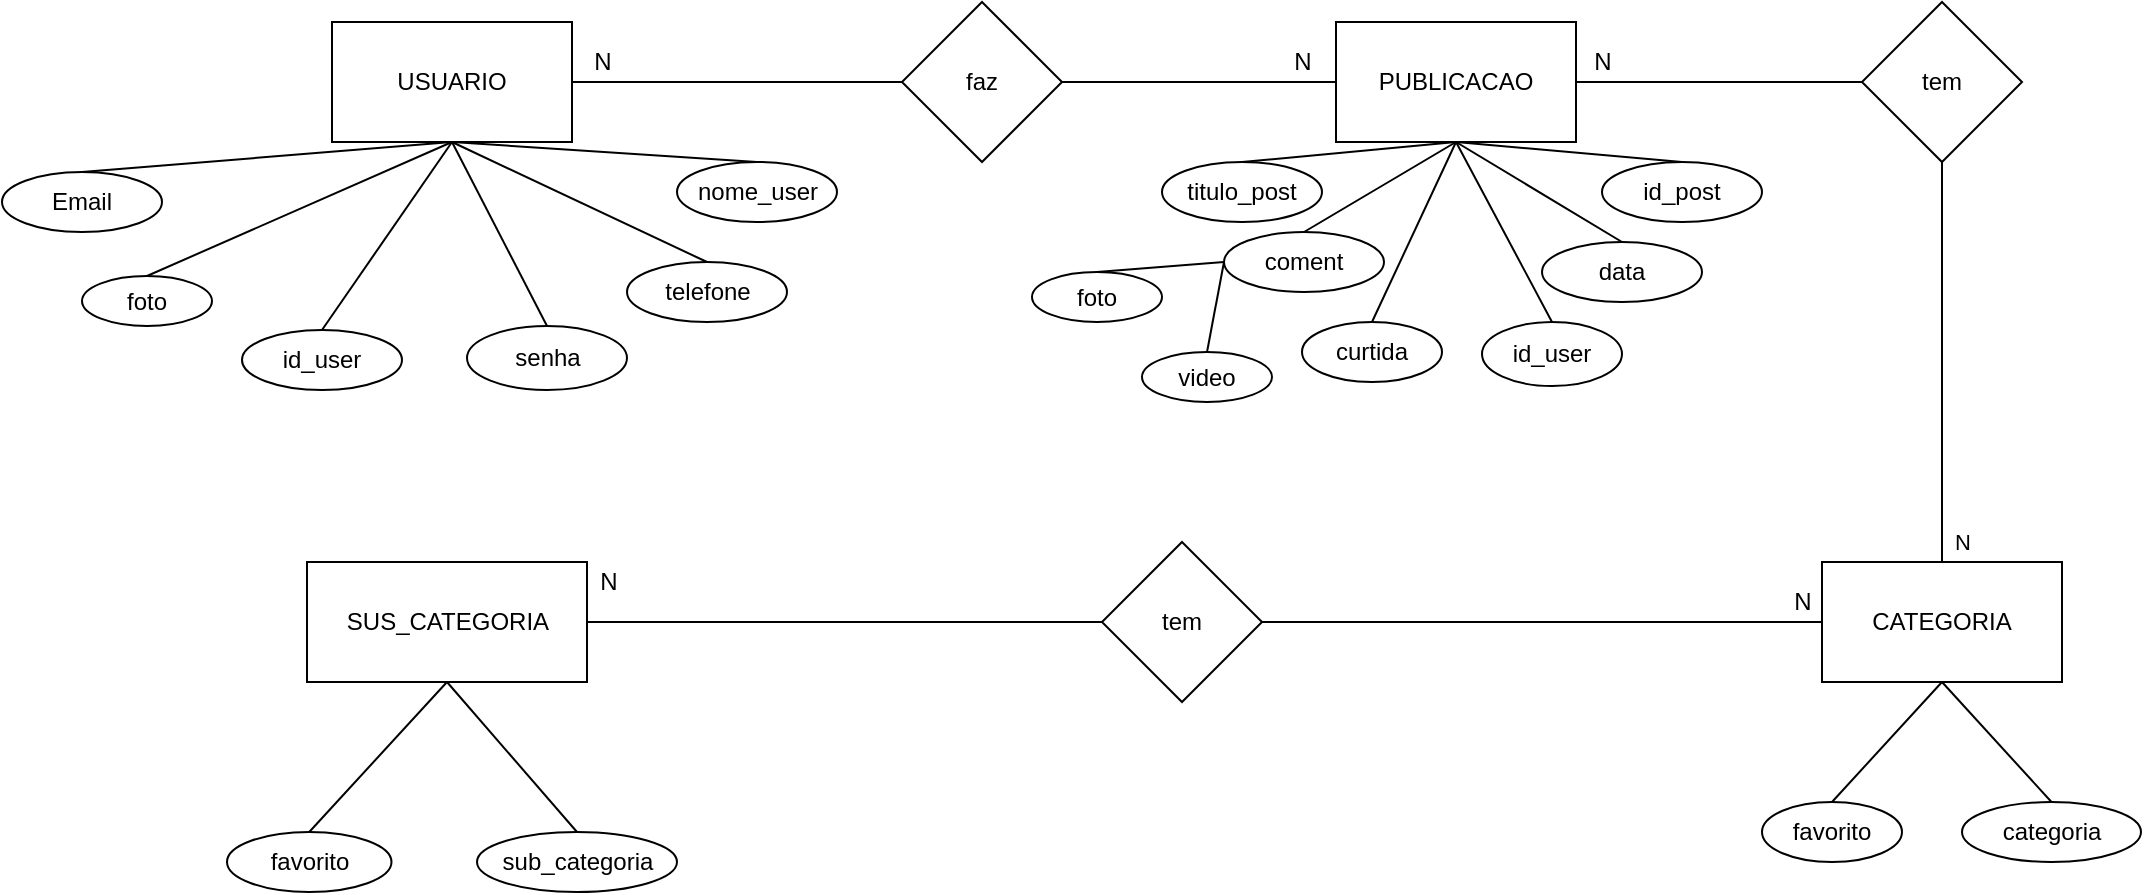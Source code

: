 <mxfile version="13.9.9" type="device"><diagram id="fcnb_KGud9U7XcYiGAUT" name="Página-1"><mxGraphModel dx="2249" dy="822" grid="1" gridSize="10" guides="1" tooltips="1" connect="1" arrows="1" fold="1" page="1" pageScale="1" pageWidth="827" pageHeight="1169" math="0" shadow="0"><root><mxCell id="0"/><mxCell id="1" parent="0"/><mxCell id="Ke-Y_hM75w6XT5huxbJl-28" value="USUARIO" style="rounded=0;whiteSpace=wrap;html=1;" parent="1" vertex="1"><mxGeometry x="75" y="50" width="120" height="60" as="geometry"/></mxCell><mxCell id="Ke-Y_hM75w6XT5huxbJl-31" value="&lt;div&gt;id_user&lt;/div&gt;" style="ellipse;whiteSpace=wrap;html=1;" parent="1" vertex="1"><mxGeometry x="30" y="204" width="80" height="30" as="geometry"/></mxCell><mxCell id="Ke-Y_hM75w6XT5huxbJl-32" value="&lt;div&gt;&lt;div&gt;&lt;div&gt;&lt;font&gt;nome_user&lt;/font&gt;&lt;br&gt;&lt;/div&gt;&lt;/div&gt;&lt;/div&gt;" style="ellipse;whiteSpace=wrap;html=1;" parent="1" vertex="1"><mxGeometry x="247.5" y="120" width="80" height="30" as="geometry"/></mxCell><mxCell id="Ke-Y_hM75w6XT5huxbJl-33" value="&lt;div&gt;&lt;div&gt;coment&lt;/div&gt;&lt;/div&gt;" style="ellipse;whiteSpace=wrap;html=1;" parent="1" vertex="1"><mxGeometry x="521" y="155" width="80" height="30" as="geometry"/></mxCell><mxCell id="Ke-Y_hM75w6XT5huxbJl-34" value="&lt;div&gt;&lt;div&gt;id_post&lt;/div&gt;&lt;/div&gt;" style="ellipse;whiteSpace=wrap;html=1;" parent="1" vertex="1"><mxGeometry x="710" y="120" width="80" height="30" as="geometry"/></mxCell><mxCell id="Ke-Y_hM75w6XT5huxbJl-43" value="&lt;div&gt;&lt;div&gt;Email&lt;/div&gt;&lt;/div&gt;" style="ellipse;whiteSpace=wrap;html=1;" parent="1" vertex="1"><mxGeometry x="-90" y="125" width="80" height="30" as="geometry"/></mxCell><mxCell id="Ke-Y_hM75w6XT5huxbJl-44" value="&lt;div&gt;&lt;div&gt;telefone&lt;/div&gt;&lt;/div&gt;" style="ellipse;whiteSpace=wrap;html=1;" parent="1" vertex="1"><mxGeometry x="222.5" y="170" width="80" height="30" as="geometry"/></mxCell><mxCell id="Ke-Y_hM75w6XT5huxbJl-45" value="&lt;div&gt;&lt;div&gt;senha&lt;/div&gt;&lt;/div&gt;" style="ellipse;whiteSpace=wrap;html=1;" parent="1" vertex="1"><mxGeometry x="142.5" y="202" width="80" height="32" as="geometry"/></mxCell><mxCell id="Ke-Y_hM75w6XT5huxbJl-46" value="&lt;div&gt;&lt;div&gt;&lt;div&gt;&lt;font&gt;titulo_post&lt;/font&gt;&lt;br&gt;&lt;/div&gt;&lt;/div&gt;&lt;/div&gt;" style="ellipse;whiteSpace=wrap;html=1;" parent="1" vertex="1"><mxGeometry x="490" y="120" width="80" height="30" as="geometry"/></mxCell><mxCell id="Ke-Y_hM75w6XT5huxbJl-47" value="&lt;div&gt;&lt;div&gt;data&lt;/div&gt;&lt;/div&gt;" style="ellipse;whiteSpace=wrap;html=1;" parent="1" vertex="1"><mxGeometry x="680" y="160" width="80" height="30" as="geometry"/></mxCell><mxCell id="Ke-Y_hM75w6XT5huxbJl-48" value="&lt;div&gt;&lt;div&gt;curtida&lt;/div&gt;&lt;/div&gt;" style="ellipse;whiteSpace=wrap;html=1;" parent="1" vertex="1"><mxGeometry x="560" y="200" width="70" height="30" as="geometry"/></mxCell><mxCell id="RFdjRmZcdAP7yZHZyPxT-1" value="faz" style="rhombus;whiteSpace=wrap;html=1;" parent="1" vertex="1"><mxGeometry x="360" y="40" width="80" height="80" as="geometry"/></mxCell><mxCell id="RFdjRmZcdAP7yZHZyPxT-2" value="" style="endArrow=none;html=1;rounded=0;exitX=1;exitY=0.5;exitDx=0;exitDy=0;entryX=0;entryY=0.5;entryDx=0;entryDy=0;" parent="1" source="Ke-Y_hM75w6XT5huxbJl-28" target="RFdjRmZcdAP7yZHZyPxT-1" edge="1"><mxGeometry width="50" height="50" relative="1" as="geometry"><mxPoint x="395" y="98" as="sourcePoint"/><mxPoint x="445" y="48" as="targetPoint"/></mxGeometry></mxCell><mxCell id="RFdjRmZcdAP7yZHZyPxT-3" value="" style="endArrow=none;html=1;rounded=0;exitX=1;exitY=0.5;exitDx=0;exitDy=0;entryX=0;entryY=0.5;entryDx=0;entryDy=0;" parent="1" source="RFdjRmZcdAP7yZHZyPxT-1" target="RFdjRmZcdAP7yZHZyPxT-18" edge="1"><mxGeometry width="50" height="50" relative="1" as="geometry"><mxPoint x="205" y="90" as="sourcePoint"/><mxPoint x="550" y="70" as="targetPoint"/><Array as="points"><mxPoint x="490" y="80"/></Array></mxGeometry></mxCell><mxCell id="RFdjRmZcdAP7yZHZyPxT-4" value="" style="endArrow=none;html=1;rounded=0;entryX=0.5;entryY=0;entryDx=0;entryDy=0;" parent="1" target="Ke-Y_hM75w6XT5huxbJl-31" edge="1"><mxGeometry width="50" height="50" relative="1" as="geometry"><mxPoint x="135" y="110" as="sourcePoint"/><mxPoint x="335" y="90" as="targetPoint"/></mxGeometry></mxCell><mxCell id="RFdjRmZcdAP7yZHZyPxT-5" value="" style="endArrow=none;html=1;rounded=0;exitX=0.5;exitY=1;exitDx=0;exitDy=0;entryX=0.5;entryY=0;entryDx=0;entryDy=0;" parent="1" source="Ke-Y_hM75w6XT5huxbJl-28" target="Ke-Y_hM75w6XT5huxbJl-32" edge="1"><mxGeometry width="50" height="50" relative="1" as="geometry"><mxPoint x="145" y="120" as="sourcePoint"/><mxPoint x="60" y="148" as="targetPoint"/></mxGeometry></mxCell><mxCell id="RFdjRmZcdAP7yZHZyPxT-6" value="" style="endArrow=none;html=1;rounded=0;entryX=0.5;entryY=0;entryDx=0;entryDy=0;exitX=0.5;exitY=1;exitDx=0;exitDy=0;" parent="1" source="Ke-Y_hM75w6XT5huxbJl-28" target="Ke-Y_hM75w6XT5huxbJl-43" edge="1"><mxGeometry width="50" height="50" relative="1" as="geometry"><mxPoint x="130" y="120" as="sourcePoint"/><mxPoint x="70" y="158" as="targetPoint"/></mxGeometry></mxCell><mxCell id="RFdjRmZcdAP7yZHZyPxT-7" value="" style="endArrow=none;html=1;rounded=0;exitX=0.5;exitY=0;exitDx=0;exitDy=0;entryX=0.5;entryY=1;entryDx=0;entryDy=0;" parent="1" source="Ke-Y_hM75w6XT5huxbJl-45" target="Ke-Y_hM75w6XT5huxbJl-28" edge="1"><mxGeometry width="50" height="50" relative="1" as="geometry"><mxPoint x="165" y="140" as="sourcePoint"/><mxPoint x="80" y="168" as="targetPoint"/></mxGeometry></mxCell><mxCell id="RFdjRmZcdAP7yZHZyPxT-8" value="" style="endArrow=none;html=1;rounded=0;exitX=0.5;exitY=0;exitDx=0;exitDy=0;entryX=0.5;entryY=1;entryDx=0;entryDy=0;" parent="1" source="Ke-Y_hM75w6XT5huxbJl-44" target="Ke-Y_hM75w6XT5huxbJl-28" edge="1"><mxGeometry width="50" height="50" relative="1" as="geometry"><mxPoint x="175" y="150" as="sourcePoint"/><mxPoint x="90" y="178" as="targetPoint"/></mxGeometry></mxCell><mxCell id="RFdjRmZcdAP7yZHZyPxT-9" value="" style="endArrow=none;html=1;rounded=0;exitX=0.5;exitY=0;exitDx=0;exitDy=0;entryX=0.5;entryY=1;entryDx=0;entryDy=0;" parent="1" source="Ke-Y_hM75w6XT5huxbJl-46" edge="1"><mxGeometry width="50" height="50" relative="1" as="geometry"><mxPoint x="551" y="130" as="sourcePoint"/><mxPoint x="637" y="110" as="targetPoint"/></mxGeometry></mxCell><mxCell id="RFdjRmZcdAP7yZHZyPxT-10" value="" style="endArrow=none;html=1;rounded=0;exitX=0.5;exitY=1;exitDx=0;exitDy=0;entryX=0.5;entryY=0;entryDx=0;entryDy=0;" parent="1" target="Ke-Y_hM75w6XT5huxbJl-48" edge="1"><mxGeometry width="50" height="50" relative="1" as="geometry"><mxPoint x="637" y="110" as="sourcePoint"/><mxPoint x="647" y="120" as="targetPoint"/></mxGeometry></mxCell><mxCell id="RFdjRmZcdAP7yZHZyPxT-11" value="" style="endArrow=none;html=1;rounded=0;exitX=0.5;exitY=0;exitDx=0;exitDy=0;entryX=0.5;entryY=1;entryDx=0;entryDy=0;" parent="1" source="Ke-Y_hM75w6XT5huxbJl-33" edge="1"><mxGeometry width="50" height="50" relative="1" as="geometry"><mxPoint x="595" y="158" as="sourcePoint"/><mxPoint x="637" y="110" as="targetPoint"/></mxGeometry></mxCell><mxCell id="RFdjRmZcdAP7yZHZyPxT-12" value="" style="endArrow=none;html=1;rounded=0;exitX=0.5;exitY=1;exitDx=0;exitDy=0;entryX=0.5;entryY=0;entryDx=0;entryDy=0;" parent="1" target="Ke-Y_hM75w6XT5huxbJl-47" edge="1"><mxGeometry width="50" height="50" relative="1" as="geometry"><mxPoint x="637" y="110" as="sourcePoint"/><mxPoint x="667" y="140" as="targetPoint"/></mxGeometry></mxCell><mxCell id="RFdjRmZcdAP7yZHZyPxT-13" value="" style="endArrow=none;html=1;rounded=0;exitX=0.5;exitY=1;exitDx=0;exitDy=0;entryX=0.5;entryY=0;entryDx=0;entryDy=0;" parent="1" target="Ke-Y_hM75w6XT5huxbJl-34" edge="1"><mxGeometry width="50" height="50" relative="1" as="geometry"><mxPoint x="637" y="110" as="sourcePoint"/><mxPoint x="677" y="150" as="targetPoint"/></mxGeometry></mxCell><mxCell id="RFdjRmZcdAP7yZHZyPxT-15" style="edgeStyle=orthogonalEdgeStyle;rounded=0;orthogonalLoop=1;jettySize=auto;html=1;exitX=0.5;exitY=1;exitDx=0;exitDy=0;" parent="1" source="Ke-Y_hM75w6XT5huxbJl-48" target="Ke-Y_hM75w6XT5huxbJl-48" edge="1"><mxGeometry relative="1" as="geometry"/></mxCell><mxCell id="RFdjRmZcdAP7yZHZyPxT-16" value="&lt;div&gt;&lt;div&gt;id_user&lt;/div&gt;&lt;/div&gt;" style="ellipse;whiteSpace=wrap;html=1;" parent="1" vertex="1"><mxGeometry x="650" y="200" width="70" height="32" as="geometry"/></mxCell><mxCell id="RFdjRmZcdAP7yZHZyPxT-17" value="" style="endArrow=none;html=1;rounded=0;entryX=0.5;entryY=0;entryDx=0;entryDy=0;exitX=0.5;exitY=1;exitDx=0;exitDy=0;" parent="1" target="RFdjRmZcdAP7yZHZyPxT-16" edge="1"><mxGeometry width="50" height="50" relative="1" as="geometry"><mxPoint x="637" y="110" as="sourcePoint"/><mxPoint x="610" y="220" as="targetPoint"/></mxGeometry></mxCell><mxCell id="RFdjRmZcdAP7yZHZyPxT-18" value="PUBLICACAO" style="rounded=0;whiteSpace=wrap;html=1;" parent="1" vertex="1"><mxGeometry x="577" y="50" width="120" height="60" as="geometry"/></mxCell><mxCell id="RFdjRmZcdAP7yZHZyPxT-23" value="N" style="text;html=1;align=center;verticalAlign=middle;resizable=0;points=[];autosize=1;strokeColor=none;fillColor=none;" parent="1" vertex="1"><mxGeometry x="195" y="55" width="30" height="30" as="geometry"/></mxCell><mxCell id="RFdjRmZcdAP7yZHZyPxT-24" value="N" style="text;html=1;align=center;verticalAlign=middle;resizable=0;points=[];autosize=1;strokeColor=none;fillColor=none;" parent="1" vertex="1"><mxGeometry x="545" y="55" width="30" height="30" as="geometry"/></mxCell><mxCell id="RFdjRmZcdAP7yZHZyPxT-25" value="tem" style="rhombus;whiteSpace=wrap;html=1;" parent="1" vertex="1"><mxGeometry x="840" y="40" width="80" height="80" as="geometry"/></mxCell><mxCell id="RFdjRmZcdAP7yZHZyPxT-26" value="" style="endArrow=none;html=1;rounded=0;exitX=1;exitY=0.5;exitDx=0;exitDy=0;entryX=0;entryY=0.5;entryDx=0;entryDy=0;" parent="1" source="RFdjRmZcdAP7yZHZyPxT-18" target="RFdjRmZcdAP7yZHZyPxT-25" edge="1"><mxGeometry width="50" height="50" relative="1" as="geometry"><mxPoint x="415" y="90" as="sourcePoint"/><mxPoint x="587" y="90" as="targetPoint"/></mxGeometry></mxCell><mxCell id="RFdjRmZcdAP7yZHZyPxT-27" value="N" style="endArrow=none;html=1;rounded=0;entryX=0.5;entryY=1;entryDx=0;entryDy=0;exitX=0.5;exitY=0;exitDx=0;exitDy=0;" parent="1" source="RFdjRmZcdAP7yZHZyPxT-28" target="RFdjRmZcdAP7yZHZyPxT-25" edge="1"><mxGeometry x="-0.9" y="-10" width="50" height="50" relative="1" as="geometry"><mxPoint x="920" y="240" as="sourcePoint"/><mxPoint x="597" y="100" as="targetPoint"/><mxPoint as="offset"/></mxGeometry></mxCell><mxCell id="RFdjRmZcdAP7yZHZyPxT-28" value="CATEGORIA" style="rounded=0;whiteSpace=wrap;html=1;" parent="1" vertex="1"><mxGeometry x="820" y="320" width="120" height="60" as="geometry"/></mxCell><mxCell id="RFdjRmZcdAP7yZHZyPxT-34" value="N" style="text;html=1;align=center;verticalAlign=middle;resizable=0;points=[];autosize=1;strokeColor=none;fillColor=none;" parent="1" vertex="1"><mxGeometry x="695" y="55" width="30" height="30" as="geometry"/></mxCell><mxCell id="RFdjRmZcdAP7yZHZyPxT-35" style="edgeStyle=orthogonalEdgeStyle;rounded=0;orthogonalLoop=1;jettySize=auto;html=1;exitX=0.5;exitY=1;exitDx=0;exitDy=0;" parent="1" source="Ke-Y_hM75w6XT5huxbJl-48" target="Ke-Y_hM75w6XT5huxbJl-48" edge="1"><mxGeometry relative="1" as="geometry"/></mxCell><mxCell id="RFdjRmZcdAP7yZHZyPxT-37" value="SUS_CATEGORIA" style="rounded=0;whiteSpace=wrap;html=1;" parent="1" vertex="1"><mxGeometry x="62.5" y="320" width="140" height="60" as="geometry"/></mxCell><mxCell id="RFdjRmZcdAP7yZHZyPxT-38" value="sub_categoria" style="ellipse;whiteSpace=wrap;html=1;" parent="1" vertex="1"><mxGeometry x="147.5" y="455" width="100" height="30" as="geometry"/></mxCell><mxCell id="RFdjRmZcdAP7yZHZyPxT-39" value="" style="endArrow=none;html=1;rounded=0;entryX=0.5;entryY=0;entryDx=0;entryDy=0;exitX=0.5;exitY=1;exitDx=0;exitDy=0;" parent="1" source="RFdjRmZcdAP7yZHZyPxT-37" target="RFdjRmZcdAP7yZHZyPxT-38" edge="1"><mxGeometry width="50" height="50" relative="1" as="geometry"><mxPoint x="1164.75" y="350" as="sourcePoint"/><mxPoint x="884.75" y="350.0" as="targetPoint"/></mxGeometry></mxCell><mxCell id="RFdjRmZcdAP7yZHZyPxT-40" value="" style="endArrow=none;html=1;rounded=0;entryX=0;entryY=0.5;entryDx=0;entryDy=0;exitX=0;exitY=0.5;exitDx=0;exitDy=0;" parent="1" source="RFdjRmZcdAP7yZHZyPxT-41" target="RFdjRmZcdAP7yZHZyPxT-28" edge="1"><mxGeometry width="50" height="50" relative="1" as="geometry"><mxPoint x="1070" y="350" as="sourcePoint"/><mxPoint x="740" y="360.0" as="targetPoint"/></mxGeometry></mxCell><mxCell id="RFdjRmZcdAP7yZHZyPxT-41" value="tem" style="rhombus;whiteSpace=wrap;html=1;" parent="1" vertex="1"><mxGeometry x="460" y="310" width="80" height="80" as="geometry"/></mxCell><mxCell id="RFdjRmZcdAP7yZHZyPxT-42" value="" style="endArrow=none;html=1;rounded=0;entryX=0;entryY=0.5;entryDx=0;entryDy=0;exitX=1;exitY=0.5;exitDx=0;exitDy=0;" parent="1" source="RFdjRmZcdAP7yZHZyPxT-37" target="RFdjRmZcdAP7yZHZyPxT-41" edge="1"><mxGeometry width="50" height="50" relative="1" as="geometry"><mxPoint x="510" y="350" as="sourcePoint"/><mxPoint x="610" y="360" as="targetPoint"/></mxGeometry></mxCell><mxCell id="RFdjRmZcdAP7yZHZyPxT-71" value="categoria" style="ellipse;whiteSpace=wrap;html=1;" parent="1" vertex="1"><mxGeometry x="890" y="440" width="89.5" height="30" as="geometry"/></mxCell><mxCell id="RFdjRmZcdAP7yZHZyPxT-73" value="" style="endArrow=none;html=1;rounded=0;entryX=0.5;entryY=1;entryDx=0;entryDy=0;exitX=0.5;exitY=0;exitDx=0;exitDy=0;" parent="1" source="RFdjRmZcdAP7yZHZyPxT-71" target="RFdjRmZcdAP7yZHZyPxT-28" edge="1"><mxGeometry width="50" height="50" relative="1" as="geometry"><mxPoint x="960" y="390.0" as="sourcePoint"/><mxPoint x="960" y="430" as="targetPoint"/></mxGeometry></mxCell><mxCell id="RFdjRmZcdAP7yZHZyPxT-74" value="foto" style="ellipse;whiteSpace=wrap;html=1;" parent="1" vertex="1"><mxGeometry x="-50" y="177" width="65" height="25" as="geometry"/></mxCell><mxCell id="RFdjRmZcdAP7yZHZyPxT-75" value="foto" style="ellipse;whiteSpace=wrap;html=1;" parent="1" vertex="1"><mxGeometry x="425" y="175" width="65" height="25" as="geometry"/></mxCell><mxCell id="RFdjRmZcdAP7yZHZyPxT-78" value="" style="endArrow=none;html=1;rounded=0;exitX=0.5;exitY=1;exitDx=0;exitDy=0;entryX=0.5;entryY=0;entryDx=0;entryDy=0;" parent="1" source="Ke-Y_hM75w6XT5huxbJl-28" target="RFdjRmZcdAP7yZHZyPxT-74" edge="1"><mxGeometry width="50" height="50" relative="1" as="geometry"><mxPoint x="657" y="130" as="sourcePoint"/><mxPoint x="625" y="220" as="targetPoint"/></mxGeometry></mxCell><mxCell id="RFdjRmZcdAP7yZHZyPxT-80" value="" style="endArrow=none;html=1;rounded=0;exitX=0.5;exitY=0;exitDx=0;exitDy=0;entryX=0;entryY=0.5;entryDx=0;entryDy=0;" parent="1" source="RFdjRmZcdAP7yZHZyPxT-75" target="Ke-Y_hM75w6XT5huxbJl-33" edge="1"><mxGeometry width="50" height="50" relative="1" as="geometry"><mxPoint x="580" y="170" as="sourcePoint"/><mxPoint x="647" y="120" as="targetPoint"/></mxGeometry></mxCell><mxCell id="RFdjRmZcdAP7yZHZyPxT-82" value="" style="endArrow=none;html=1;rounded=0;exitX=0;exitY=0.5;exitDx=0;exitDy=0;entryX=0.5;entryY=0;entryDx=0;entryDy=0;" parent="1" source="Ke-Y_hM75w6XT5huxbJl-33" target="RFdjRmZcdAP7yZHZyPxT-83" edge="1"><mxGeometry width="50" height="50" relative="1" as="geometry"><mxPoint x="590" y="180" as="sourcePoint"/><mxPoint x="550" y="220" as="targetPoint"/></mxGeometry></mxCell><mxCell id="RFdjRmZcdAP7yZHZyPxT-83" value="video" style="ellipse;whiteSpace=wrap;html=1;" parent="1" vertex="1"><mxGeometry x="480" y="215" width="65" height="25" as="geometry"/></mxCell><mxCell id="RFdjRmZcdAP7yZHZyPxT-97" value="favorito" style="ellipse;whiteSpace=wrap;html=1;" parent="1" vertex="1"><mxGeometry x="790" y="440" width="70" height="30" as="geometry"/></mxCell><mxCell id="RFdjRmZcdAP7yZHZyPxT-98" value="" style="endArrow=none;html=1;rounded=0;entryX=0.5;entryY=1;entryDx=0;entryDy=0;exitX=0.5;exitY=0;exitDx=0;exitDy=0;" parent="1" source="RFdjRmZcdAP7yZHZyPxT-97" target="RFdjRmZcdAP7yZHZyPxT-28" edge="1"><mxGeometry width="50" height="50" relative="1" as="geometry"><mxPoint x="960" y="420" as="sourcePoint"/><mxPoint x="960" y="390.0" as="targetPoint"/></mxGeometry></mxCell><mxCell id="RFdjRmZcdAP7yZHZyPxT-99" value="" style="endArrow=none;html=1;rounded=0;entryX=0.5;entryY=1;entryDx=0;entryDy=0;exitX=0.5;exitY=0;exitDx=0;exitDy=0;" parent="1" source="RFdjRmZcdAP7yZHZyPxT-100" target="RFdjRmZcdAP7yZHZyPxT-37" edge="1"><mxGeometry width="50" height="50" relative="1" as="geometry"><mxPoint x="982.5" y="460" as="sourcePoint"/><mxPoint x="672.5" y="400.0" as="targetPoint"/></mxGeometry></mxCell><mxCell id="RFdjRmZcdAP7yZHZyPxT-100" value="favorito" style="ellipse;whiteSpace=wrap;html=1;" parent="1" vertex="1"><mxGeometry x="22.5" y="455" width="82.25" height="30" as="geometry"/></mxCell><mxCell id="4bIDs1wKXMrRSFgz4COu-1" value="N" style="text;html=1;align=center;verticalAlign=middle;resizable=0;points=[];autosize=1;" vertex="1" parent="1"><mxGeometry x="202.5" y="320" width="20" height="20" as="geometry"/></mxCell><mxCell id="4bIDs1wKXMrRSFgz4COu-2" value="N" style="text;html=1;align=center;verticalAlign=middle;resizable=0;points=[];autosize=1;" vertex="1" parent="1"><mxGeometry x="800" y="330" width="20" height="20" as="geometry"/></mxCell></root></mxGraphModel></diagram></mxfile>